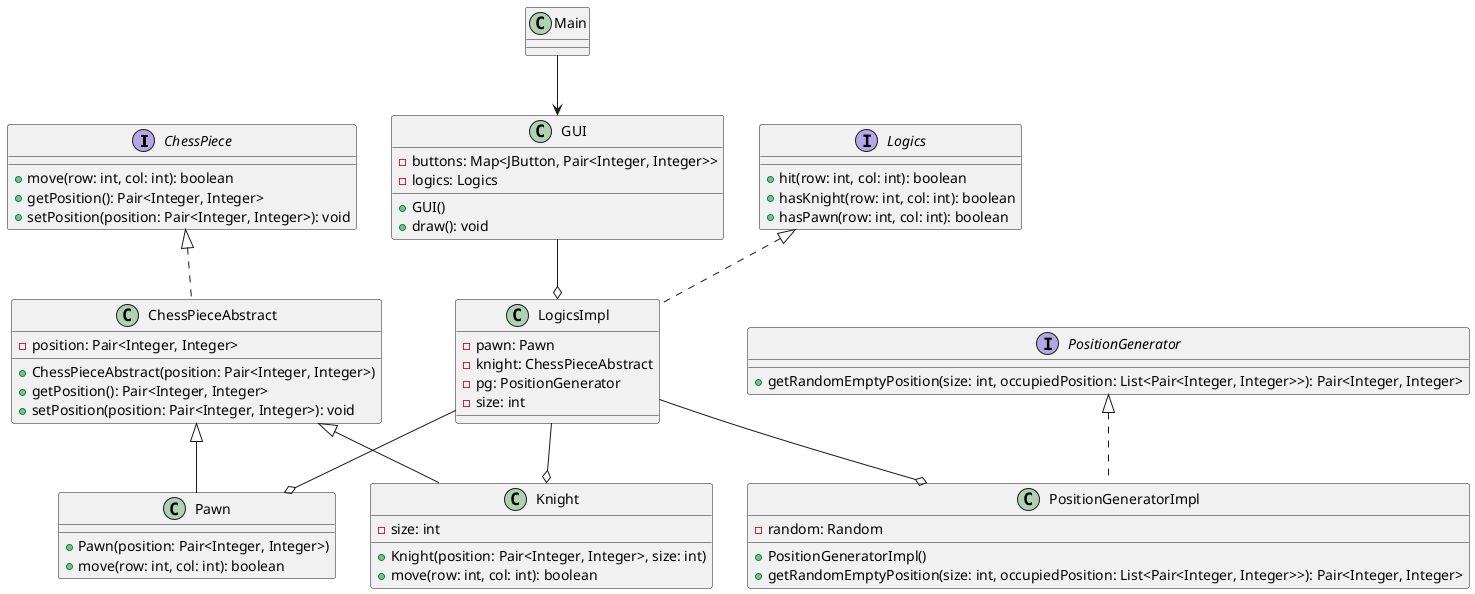 @startuml uml

interface ChessPiece {
    + move(row: int, col: int): boolean
    + getPosition(): Pair<Integer, Integer>
    + setPosition(position: Pair<Integer, Integer>): void
}
abstract class ChessPieceAbstract {
    - position: Pair<Integer, Integer>
    + ChessPieceAbstract(position: Pair<Integer, Integer>)
    + getPosition(): Pair<Integer, Integer>
    + setPosition(position: Pair<Integer, Integer>): void
}

class Knight {
    - size: int
    + Knight(position: Pair<Integer, Integer>, size: int)
    + move(row: int, col: int): boolean
}

class Pawn {
    + Pawn(position: Pair<Integer, Integer>)
    + move(row: int, col: int): boolean
}

interface PositionGenerator {
    + getRandomEmptyPosition(size: int, occupiedPosition: List<Pair<Integer, Integer>>): Pair<Integer, Integer>
}

class PositionGeneratorImpl {
    - random: Random
    + PositionGeneratorImpl()
    + getRandomEmptyPosition(size: int, occupiedPosition: List<Pair<Integer, Integer>>): Pair<Integer, Integer>
}

class LogicsImpl {
    - pawn: Pawn
    - knight: ChessPieceAbstract
    - pg: PositionGenerator
    - size: int
}

Interface Logics {
    + hit(row: int, col: int): boolean
    + hasKnight(row: int, col: int): boolean
    + hasPawn(row: int, col: int): boolean
}

class GUI {
    - buttons: Map<JButton, Pair<Integer, Integer>>
    - logics: Logics
    + GUI()
    + draw(): void
}

Main --> GUI
GUI --o  LogicsImpl

class LogicsImpl implements Logics

LogicsImpl --o Knight
LogicsImpl --o Pawn
LogicsImpl --o PositionGeneratorImpl

class ChessPieceAbstract implements ChessPiece
class Knight extends ChessPieceAbstract
class Pawn extends ChessPieceAbstract
class PositionGeneratorImpl implements PositionGenerator

@enduml
